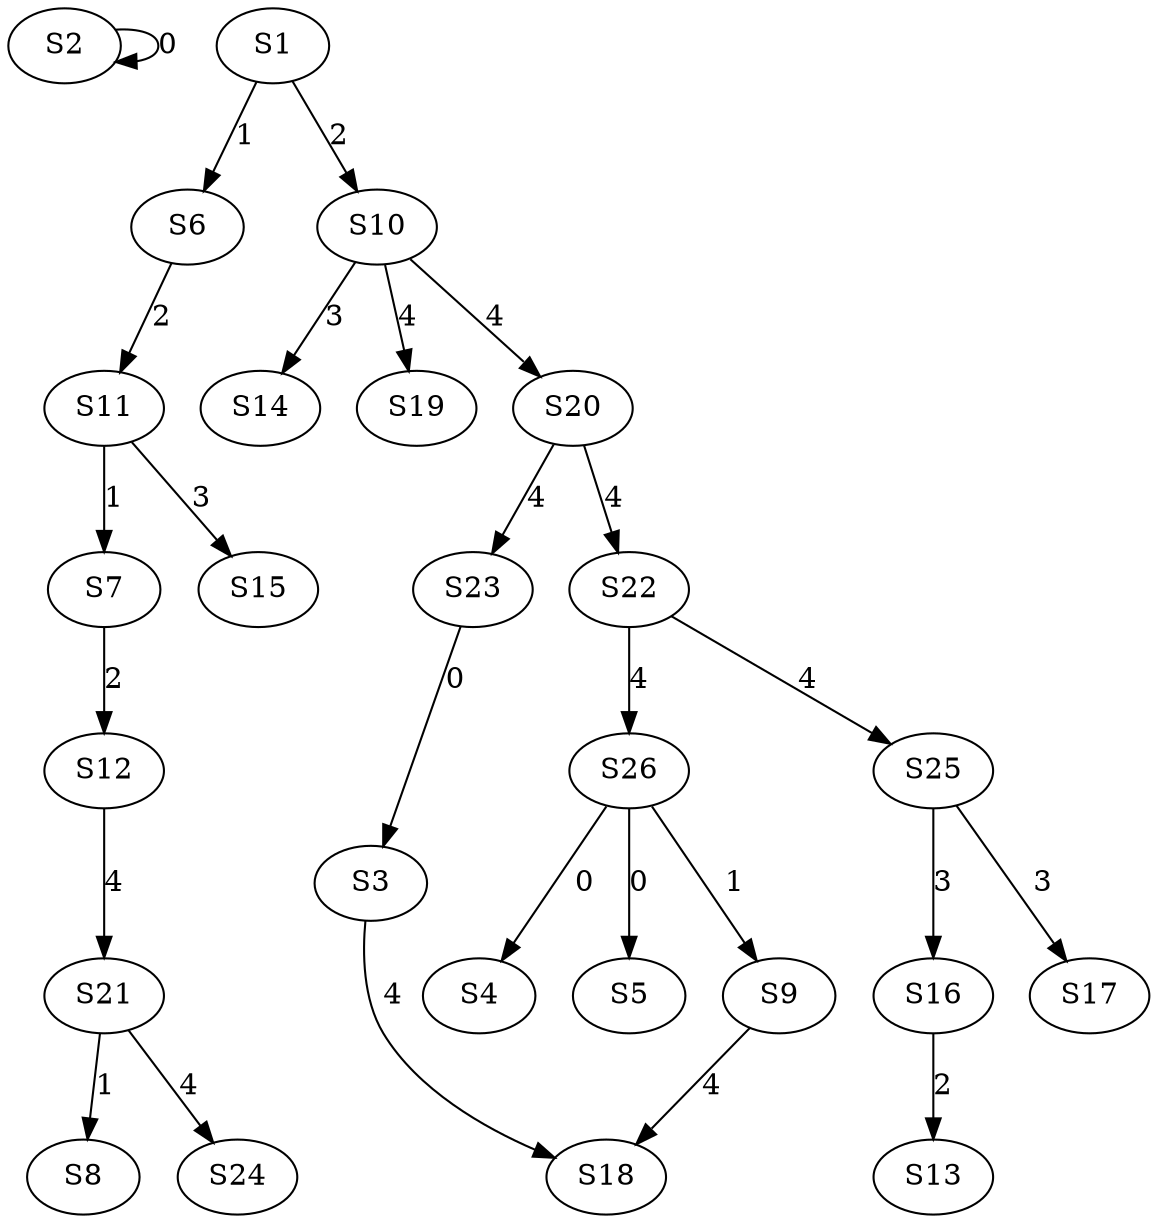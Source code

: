 strict digraph {
	S2 -> S2 [ label = 0 ];
	S23 -> S3 [ label = 0 ];
	S26 -> S4 [ label = 0 ];
	S26 -> S5 [ label = 0 ];
	S1 -> S6 [ label = 1 ];
	S11 -> S7 [ label = 1 ];
	S21 -> S8 [ label = 1 ];
	S26 -> S9 [ label = 1 ];
	S1 -> S10 [ label = 2 ];
	S6 -> S11 [ label = 2 ];
	S7 -> S12 [ label = 2 ];
	S16 -> S13 [ label = 2 ];
	S10 -> S14 [ label = 3 ];
	S11 -> S15 [ label = 3 ];
	S25 -> S16 [ label = 3 ];
	S25 -> S17 [ label = 3 ];
	S3 -> S18 [ label = 4 ];
	S10 -> S19 [ label = 4 ];
	S10 -> S20 [ label = 4 ];
	S12 -> S21 [ label = 4 ];
	S20 -> S22 [ label = 4 ];
	S20 -> S23 [ label = 4 ];
	S21 -> S24 [ label = 4 ];
	S22 -> S25 [ label = 4 ];
	S22 -> S26 [ label = 4 ];
	S9 -> S18 [ label = 4 ];
}